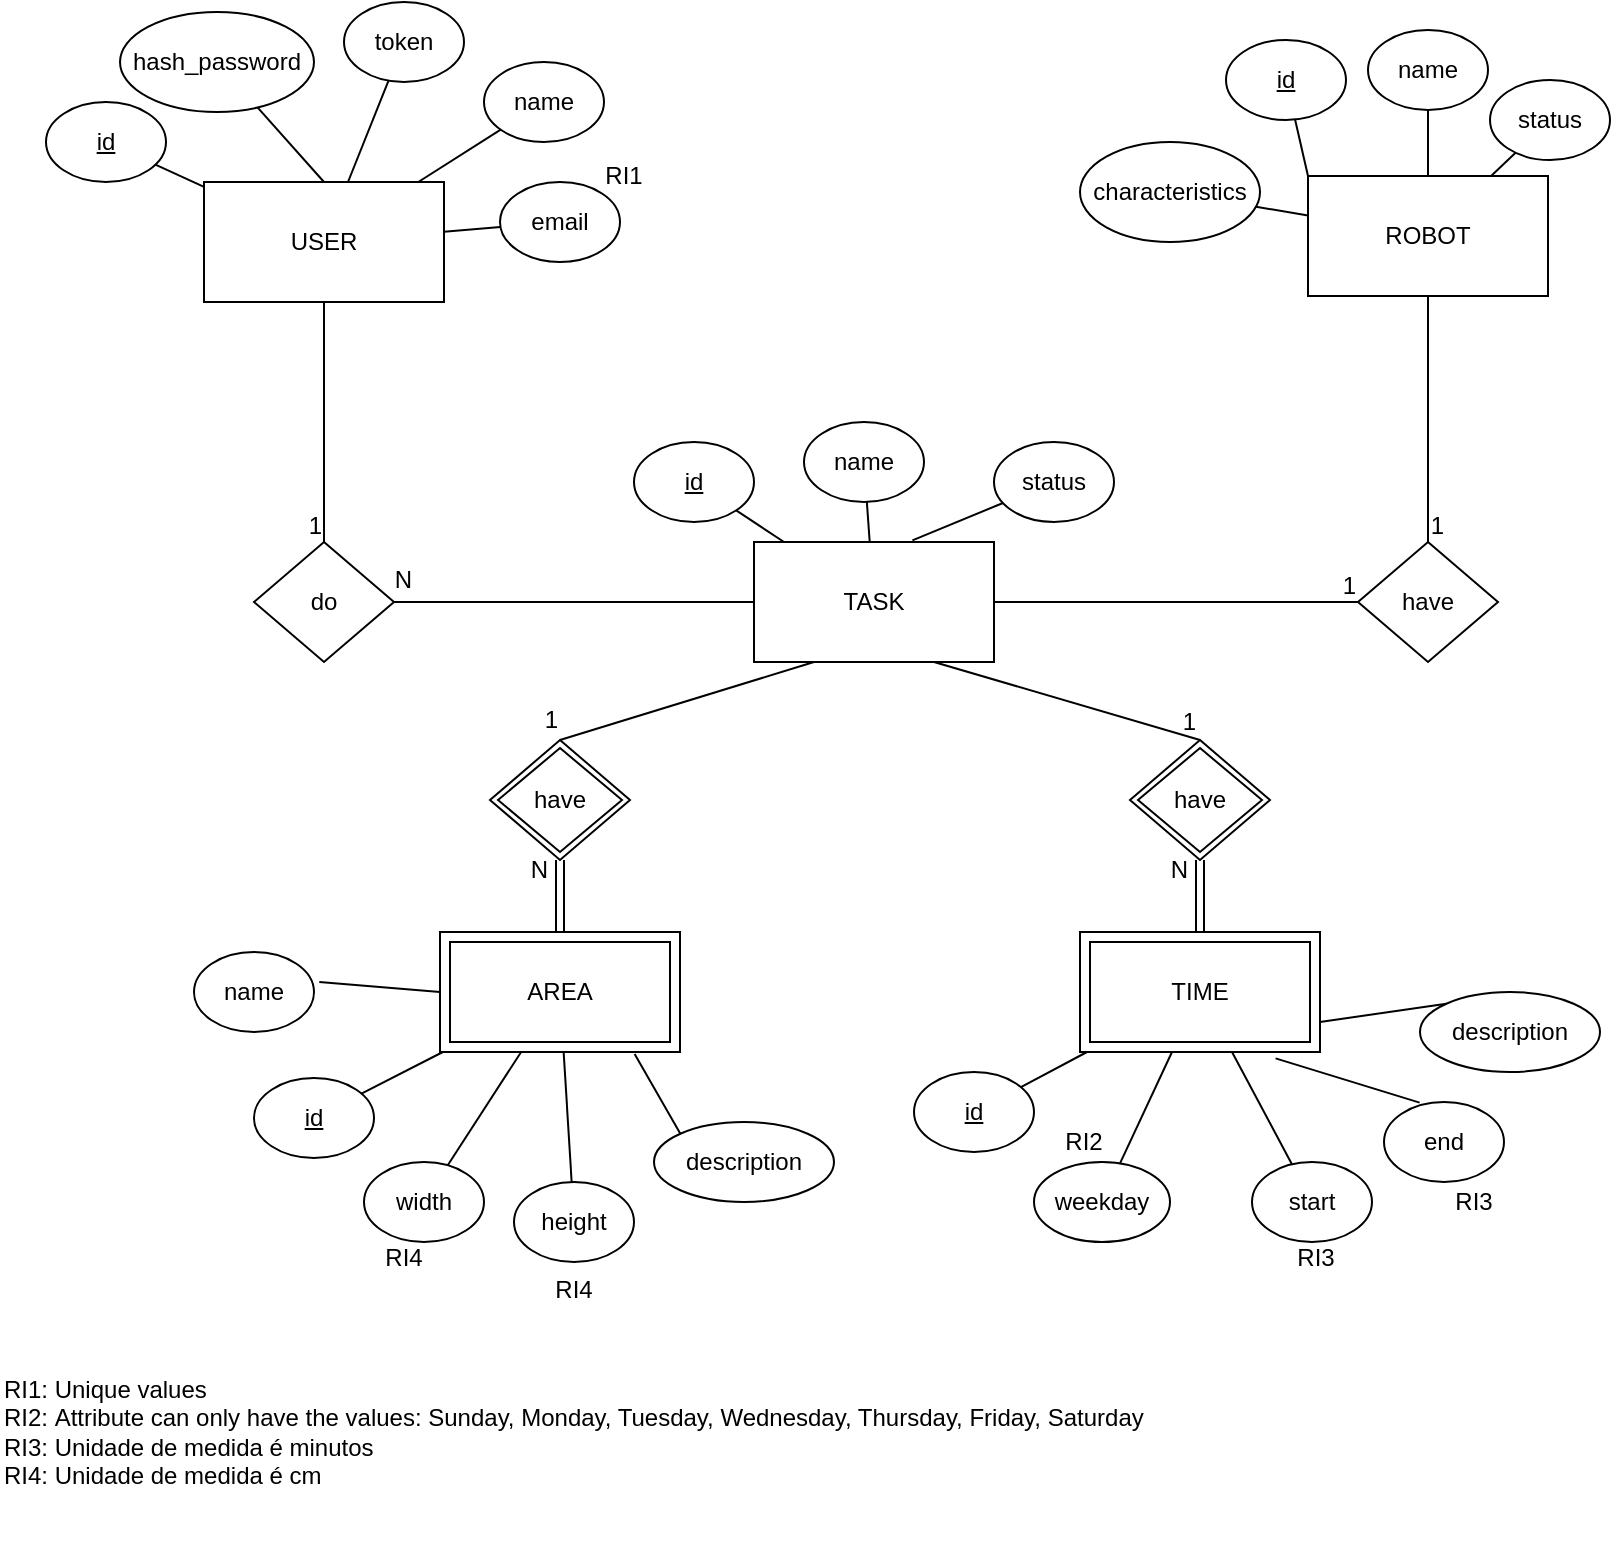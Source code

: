 <mxfile version="24.2.8" type="device">
  <diagram name="Página-1" id="2BSYoPFPJrTP-63dm5QG">
    <mxGraphModel dx="2260" dy="632" grid="1" gridSize="10" guides="1" tooltips="1" connect="1" arrows="1" fold="1" page="1" pageScale="1" pageWidth="827" pageHeight="1169" math="0" shadow="0">
      <root>
        <mxCell id="0" />
        <mxCell id="1" parent="0" />
        <mxCell id="5zzB0aehagijzPyTn11R-60" value="USER" style="rounded=0;whiteSpace=wrap;html=1;" parent="1" vertex="1">
          <mxGeometry x="62" y="160" width="120" height="60" as="geometry" />
        </mxCell>
        <mxCell id="5zzB0aehagijzPyTn11R-61" value="ROBOT" style="rounded=0;whiteSpace=wrap;html=1;" parent="1" vertex="1">
          <mxGeometry x="614" y="157" width="120" height="60" as="geometry" />
        </mxCell>
        <mxCell id="5zzB0aehagijzPyTn11R-62" value="" style="endArrow=none;html=1;rounded=0;" parent="1" source="5zzB0aehagijzPyTn11R-63" target="5zzB0aehagijzPyTn11R-60" edge="1">
          <mxGeometry width="50" height="50" relative="1" as="geometry">
            <mxPoint x="192" y="220" as="sourcePoint" />
            <mxPoint x="242" y="170" as="targetPoint" />
          </mxGeometry>
        </mxCell>
        <mxCell id="5zzB0aehagijzPyTn11R-63" value="name" style="ellipse;whiteSpace=wrap;html=1;" parent="1" vertex="1">
          <mxGeometry x="202" y="100" width="60" height="40" as="geometry" />
        </mxCell>
        <mxCell id="5zzB0aehagijzPyTn11R-64" value="token" style="ellipse;whiteSpace=wrap;html=1;" parent="1" vertex="1">
          <mxGeometry x="132" y="70" width="60" height="40" as="geometry" />
        </mxCell>
        <mxCell id="5zzB0aehagijzPyTn11R-65" value="&lt;u&gt;id&lt;/u&gt;" style="ellipse;whiteSpace=wrap;html=1;" parent="1" vertex="1">
          <mxGeometry x="-17" y="120" width="60" height="40" as="geometry" />
        </mxCell>
        <mxCell id="5zzB0aehagijzPyTn11R-66" value="hash_password" style="ellipse;whiteSpace=wrap;html=1;" parent="1" vertex="1">
          <mxGeometry x="20" y="75" width="97" height="50" as="geometry" />
        </mxCell>
        <mxCell id="5zzB0aehagijzPyTn11R-67" value="email" style="ellipse;whiteSpace=wrap;html=1;" parent="1" vertex="1">
          <mxGeometry x="210" y="160" width="60" height="40" as="geometry" />
        </mxCell>
        <mxCell id="5zzB0aehagijzPyTn11R-68" value="" style="endArrow=none;html=1;rounded=0;" parent="1" source="5zzB0aehagijzPyTn11R-60" target="5zzB0aehagijzPyTn11R-67" edge="1">
          <mxGeometry width="50" height="50" relative="1" as="geometry">
            <mxPoint x="372" y="290" as="sourcePoint" />
            <mxPoint x="422" y="240" as="targetPoint" />
          </mxGeometry>
        </mxCell>
        <mxCell id="5zzB0aehagijzPyTn11R-69" value="" style="endArrow=none;html=1;rounded=0;" parent="1" source="5zzB0aehagijzPyTn11R-60" target="5zzB0aehagijzPyTn11R-65" edge="1">
          <mxGeometry width="50" height="50" relative="1" as="geometry">
            <mxPoint x="372" y="290" as="sourcePoint" />
            <mxPoint x="422" y="240" as="targetPoint" />
          </mxGeometry>
        </mxCell>
        <mxCell id="5zzB0aehagijzPyTn11R-70" value="" style="endArrow=none;html=1;rounded=0;exitX=0.5;exitY=0;exitDx=0;exitDy=0;" parent="1" source="5zzB0aehagijzPyTn11R-60" target="5zzB0aehagijzPyTn11R-66" edge="1">
          <mxGeometry width="50" height="50" relative="1" as="geometry">
            <mxPoint x="372" y="290" as="sourcePoint" />
            <mxPoint x="422" y="240" as="targetPoint" />
          </mxGeometry>
        </mxCell>
        <mxCell id="5zzB0aehagijzPyTn11R-71" value="" style="endArrow=none;html=1;rounded=0;" parent="1" source="5zzB0aehagijzPyTn11R-64" target="5zzB0aehagijzPyTn11R-60" edge="1">
          <mxGeometry width="50" height="50" relative="1" as="geometry">
            <mxPoint x="592" y="410" as="sourcePoint" />
            <mxPoint x="642" y="360" as="targetPoint" />
          </mxGeometry>
        </mxCell>
        <mxCell id="5zzB0aehagijzPyTn11R-72" value="name" style="ellipse;whiteSpace=wrap;html=1;" parent="1" vertex="1">
          <mxGeometry x="644" y="84" width="60" height="40" as="geometry" />
        </mxCell>
        <mxCell id="5zzB0aehagijzPyTn11R-73" value="&lt;u&gt;id&lt;/u&gt;" style="ellipse;whiteSpace=wrap;html=1;" parent="1" vertex="1">
          <mxGeometry x="573" y="89" width="60" height="40" as="geometry" />
        </mxCell>
        <mxCell id="5zzB0aehagijzPyTn11R-74" value="" style="endArrow=none;html=1;rounded=0;exitX=0;exitY=0;exitDx=0;exitDy=0;" parent="1" source="5zzB0aehagijzPyTn11R-61" target="5zzB0aehagijzPyTn11R-73" edge="1">
          <mxGeometry width="50" height="50" relative="1" as="geometry">
            <mxPoint x="123" y="137" as="sourcePoint" />
            <mxPoint x="83" y="129" as="targetPoint" />
          </mxGeometry>
        </mxCell>
        <mxCell id="5zzB0aehagijzPyTn11R-78" value="" style="endArrow=none;html=1;rounded=0;" parent="1" source="5zzB0aehagijzPyTn11R-61" target="5zzB0aehagijzPyTn11R-72" edge="1">
          <mxGeometry width="50" height="50" relative="1" as="geometry">
            <mxPoint x="353" y="239" as="sourcePoint" />
            <mxPoint x="403" y="189" as="targetPoint" />
          </mxGeometry>
        </mxCell>
        <mxCell id="5zzB0aehagijzPyTn11R-79" value="AREA" style="shape=ext;margin=3;double=1;whiteSpace=wrap;html=1;align=center;" parent="1" vertex="1">
          <mxGeometry x="180" y="535" width="120" height="60" as="geometry" />
        </mxCell>
        <mxCell id="5zzB0aehagijzPyTn11R-80" value="&lt;u&gt;id&lt;/u&gt;" style="ellipse;whiteSpace=wrap;html=1;" parent="1" vertex="1">
          <mxGeometry x="87" y="608" width="60" height="40" as="geometry" />
        </mxCell>
        <mxCell id="5zzB0aehagijzPyTn11R-81" value="" style="endArrow=none;html=1;rounded=0;" parent="1" source="5zzB0aehagijzPyTn11R-80" target="5zzB0aehagijzPyTn11R-79" edge="1">
          <mxGeometry width="50" height="50" relative="1" as="geometry">
            <mxPoint x="387" y="630" as="sourcePoint" />
            <mxPoint x="437" y="580" as="targetPoint" />
          </mxGeometry>
        </mxCell>
        <mxCell id="5zzB0aehagijzPyTn11R-82" value="width" style="ellipse;whiteSpace=wrap;html=1;" parent="1" vertex="1">
          <mxGeometry x="142" y="650" width="60" height="40" as="geometry" />
        </mxCell>
        <mxCell id="5zzB0aehagijzPyTn11R-83" value="height" style="ellipse;whiteSpace=wrap;html=1;" parent="1" vertex="1">
          <mxGeometry x="217" y="660" width="60" height="40" as="geometry" />
        </mxCell>
        <mxCell id="5zzB0aehagijzPyTn11R-84" value="" style="endArrow=none;html=1;rounded=0;" parent="1" source="5zzB0aehagijzPyTn11R-82" target="5zzB0aehagijzPyTn11R-79" edge="1">
          <mxGeometry width="50" height="50" relative="1" as="geometry">
            <mxPoint x="387" y="630" as="sourcePoint" />
            <mxPoint x="437" y="580" as="targetPoint" />
          </mxGeometry>
        </mxCell>
        <mxCell id="5zzB0aehagijzPyTn11R-85" value="" style="endArrow=none;html=1;rounded=0;" parent="1" source="5zzB0aehagijzPyTn11R-83" target="5zzB0aehagijzPyTn11R-79" edge="1">
          <mxGeometry width="50" height="50" relative="1" as="geometry">
            <mxPoint x="387" y="630" as="sourcePoint" />
            <mxPoint x="437" y="580" as="targetPoint" />
          </mxGeometry>
        </mxCell>
        <mxCell id="5zzB0aehagijzPyTn11R-86" value="do" style="rhombus;whiteSpace=wrap;html=1;" parent="1" vertex="1">
          <mxGeometry x="87" y="340" width="70" height="60" as="geometry" />
        </mxCell>
        <mxCell id="5zzB0aehagijzPyTn11R-87" value="have" style="shape=rhombus;double=1;perimeter=rhombusPerimeter;whiteSpace=wrap;html=1;align=center;" parent="1" vertex="1">
          <mxGeometry x="205" y="439" width="70" height="60" as="geometry" />
        </mxCell>
        <mxCell id="5zzB0aehagijzPyTn11R-88" value="" style="shape=link;html=1;rounded=0;" parent="1" source="5zzB0aehagijzPyTn11R-79" target="5zzB0aehagijzPyTn11R-87" edge="1">
          <mxGeometry relative="1" as="geometry">
            <mxPoint x="327" y="560" as="sourcePoint" />
            <mxPoint x="527" y="650" as="targetPoint" />
          </mxGeometry>
        </mxCell>
        <mxCell id="5zzB0aehagijzPyTn11R-89" value="N" style="resizable=0;html=1;whiteSpace=wrap;align=right;verticalAlign=bottom;" parent="5zzB0aehagijzPyTn11R-88" connectable="0" vertex="1">
          <mxGeometry x="1" relative="1" as="geometry">
            <mxPoint x="-5" y="13" as="offset" />
          </mxGeometry>
        </mxCell>
        <mxCell id="5zzB0aehagijzPyTn11R-90" value="" style="endArrow=none;html=1;rounded=0;entryX=0.5;entryY=0;entryDx=0;entryDy=0;exitX=0.25;exitY=1;exitDx=0;exitDy=0;" parent="1" source="5zzB0aehagijzPyTn11R-96" target="5zzB0aehagijzPyTn11R-87" edge="1">
          <mxGeometry relative="1" as="geometry">
            <mxPoint x="352" y="600" as="sourcePoint" />
            <mxPoint x="512" y="600" as="targetPoint" />
          </mxGeometry>
        </mxCell>
        <mxCell id="5zzB0aehagijzPyTn11R-91" value="1" style="resizable=0;html=1;whiteSpace=wrap;align=right;verticalAlign=bottom;" parent="5zzB0aehagijzPyTn11R-90" connectable="0" vertex="1">
          <mxGeometry x="1" relative="1" as="geometry">
            <mxPoint x="1" y="-2" as="offset" />
          </mxGeometry>
        </mxCell>
        <mxCell id="5zzB0aehagijzPyTn11R-92" value="" style="endArrow=none;html=1;rounded=0;" parent="1" source="5zzB0aehagijzPyTn11R-96" target="5zzB0aehagijzPyTn11R-86" edge="1">
          <mxGeometry relative="1" as="geometry">
            <mxPoint x="482" y="590" as="sourcePoint" />
            <mxPoint x="512" y="600" as="targetPoint" />
          </mxGeometry>
        </mxCell>
        <mxCell id="5zzB0aehagijzPyTn11R-93" value="N" style="resizable=0;html=1;whiteSpace=wrap;align=right;verticalAlign=bottom;" parent="5zzB0aehagijzPyTn11R-92" connectable="0" vertex="1">
          <mxGeometry x="1" relative="1" as="geometry">
            <mxPoint x="10" y="-3" as="offset" />
          </mxGeometry>
        </mxCell>
        <mxCell id="5zzB0aehagijzPyTn11R-94" value="" style="endArrow=none;html=1;rounded=0;" parent="1" source="5zzB0aehagijzPyTn11R-60" target="5zzB0aehagijzPyTn11R-86" edge="1">
          <mxGeometry relative="1" as="geometry">
            <mxPoint x="382" y="210" as="sourcePoint" />
            <mxPoint x="542" y="210" as="targetPoint" />
          </mxGeometry>
        </mxCell>
        <mxCell id="5zzB0aehagijzPyTn11R-95" value="1" style="resizable=0;html=1;whiteSpace=wrap;align=right;verticalAlign=bottom;" parent="5zzB0aehagijzPyTn11R-94" connectable="0" vertex="1">
          <mxGeometry x="1" relative="1" as="geometry" />
        </mxCell>
        <mxCell id="5zzB0aehagijzPyTn11R-96" value="TASK" style="rounded=0;whiteSpace=wrap;html=1;" parent="1" vertex="1">
          <mxGeometry x="337" y="340" width="120" height="60" as="geometry" />
        </mxCell>
        <mxCell id="5zzB0aehagijzPyTn11R-97" value="&lt;u&gt;id&lt;/u&gt;" style="ellipse;whiteSpace=wrap;html=1;" parent="1" vertex="1">
          <mxGeometry x="277" y="290" width="60" height="40" as="geometry" />
        </mxCell>
        <mxCell id="5zzB0aehagijzPyTn11R-98" value="" style="endArrow=none;html=1;rounded=0;" parent="1" source="5zzB0aehagijzPyTn11R-97" target="5zzB0aehagijzPyTn11R-96" edge="1">
          <mxGeometry width="50" height="50" relative="1" as="geometry">
            <mxPoint x="588" y="826" as="sourcePoint" />
            <mxPoint x="610" y="789" as="targetPoint" />
          </mxGeometry>
        </mxCell>
        <mxCell id="5zzB0aehagijzPyTn11R-99" value="characteristics" style="ellipse;whiteSpace=wrap;html=1;" parent="1" vertex="1">
          <mxGeometry x="500" y="140" width="90" height="50" as="geometry" />
        </mxCell>
        <mxCell id="5zzB0aehagijzPyTn11R-100" value="status" style="ellipse;whiteSpace=wrap;html=1;" parent="1" vertex="1">
          <mxGeometry x="705" y="109" width="60" height="40" as="geometry" />
        </mxCell>
        <mxCell id="5zzB0aehagijzPyTn11R-101" value="" style="endArrow=none;html=1;rounded=0;" parent="1" source="5zzB0aehagijzPyTn11R-61" target="5zzB0aehagijzPyTn11R-100" edge="1">
          <mxGeometry width="50" height="50" relative="1" as="geometry">
            <mxPoint x="343" y="269" as="sourcePoint" />
            <mxPoint x="393" y="219" as="targetPoint" />
          </mxGeometry>
        </mxCell>
        <mxCell id="5zzB0aehagijzPyTn11R-102" value="" style="endArrow=none;html=1;rounded=0;" parent="1" source="5zzB0aehagijzPyTn11R-61" target="5zzB0aehagijzPyTn11R-99" edge="1">
          <mxGeometry width="50" height="50" relative="1" as="geometry">
            <mxPoint x="550" y="119" as="sourcePoint" />
            <mxPoint x="532" y="78" as="targetPoint" />
          </mxGeometry>
        </mxCell>
        <mxCell id="5zzB0aehagijzPyTn11R-104" value="name" style="ellipse;whiteSpace=wrap;html=1;" parent="1" vertex="1">
          <mxGeometry x="362" y="280" width="60" height="40" as="geometry" />
        </mxCell>
        <mxCell id="5zzB0aehagijzPyTn11R-105" value="" style="endArrow=none;html=1;rounded=0;" parent="1" source="5zzB0aehagijzPyTn11R-96" target="5zzB0aehagijzPyTn11R-104" edge="1">
          <mxGeometry width="50" height="50" relative="1" as="geometry">
            <mxPoint x="233.471" y="847.647" as="sourcePoint" />
            <mxPoint x="232" y="938" as="targetPoint" />
          </mxGeometry>
        </mxCell>
        <mxCell id="5zzB0aehagijzPyTn11R-108" value="have" style="rhombus;whiteSpace=wrap;html=1;" parent="1" vertex="1">
          <mxGeometry x="639" y="340" width="70" height="60" as="geometry" />
        </mxCell>
        <mxCell id="5zzB0aehagijzPyTn11R-109" value="" style="endArrow=none;html=1;rounded=0;exitX=0.5;exitY=1;exitDx=0;exitDy=0;entryX=0.5;entryY=0;entryDx=0;entryDy=0;" parent="1" source="5zzB0aehagijzPyTn11R-61" target="5zzB0aehagijzPyTn11R-108" edge="1">
          <mxGeometry relative="1" as="geometry">
            <mxPoint x="193" y="179" as="sourcePoint" />
            <mxPoint x="550" y="187" as="targetPoint" />
          </mxGeometry>
        </mxCell>
        <mxCell id="5zzB0aehagijzPyTn11R-110" value="1" style="resizable=0;html=1;whiteSpace=wrap;align=right;verticalAlign=bottom;" parent="5zzB0aehagijzPyTn11R-109" connectable="0" vertex="1">
          <mxGeometry x="1" relative="1" as="geometry">
            <mxPoint x="9" as="offset" />
          </mxGeometry>
        </mxCell>
        <mxCell id="5zzB0aehagijzPyTn11R-111" value="" style="endArrow=none;html=1;rounded=0;" parent="1" source="5zzB0aehagijzPyTn11R-96" target="5zzB0aehagijzPyTn11R-108" edge="1">
          <mxGeometry relative="1" as="geometry">
            <mxPoint x="552" y="563" as="sourcePoint" />
            <mxPoint x="407" y="620" as="targetPoint" />
          </mxGeometry>
        </mxCell>
        <mxCell id="5zzB0aehagijzPyTn11R-112" value="1" style="resizable=0;html=1;whiteSpace=wrap;align=right;verticalAlign=bottom;" parent="5zzB0aehagijzPyTn11R-111" connectable="0" vertex="1">
          <mxGeometry x="1" relative="1" as="geometry">
            <mxPoint as="offset" />
          </mxGeometry>
        </mxCell>
        <mxCell id="5zzB0aehagijzPyTn11R-113" value="RI2" style="text;html=1;align=center;verticalAlign=middle;whiteSpace=wrap;rounded=0;" parent="1" vertex="1">
          <mxGeometry x="487" y="632" width="30" height="16" as="geometry" />
        </mxCell>
        <mxCell id="5zzB0aehagijzPyTn11R-114" value="RI1" style="text;html=1;align=center;verticalAlign=middle;whiteSpace=wrap;rounded=0;" parent="1" vertex="1">
          <mxGeometry x="257" y="149" width="30" height="16" as="geometry" />
        </mxCell>
        <mxCell id="5zzB0aehagijzPyTn11R-125" value="status" style="ellipse;whiteSpace=wrap;html=1;" parent="1" vertex="1">
          <mxGeometry x="457" y="290" width="60" height="40" as="geometry" />
        </mxCell>
        <mxCell id="5zzB0aehagijzPyTn11R-126" value="" style="endArrow=none;html=1;rounded=0;exitX=0.66;exitY=-0.013;exitDx=0;exitDy=0;exitPerimeter=0;" parent="1" source="5zzB0aehagijzPyTn11R-96" target="5zzB0aehagijzPyTn11R-125" edge="1">
          <mxGeometry width="50" height="50" relative="1" as="geometry">
            <mxPoint x="500" y="330" as="sourcePoint" />
            <mxPoint x="337" y="928" as="targetPoint" />
          </mxGeometry>
        </mxCell>
        <mxCell id="5zzB0aehagijzPyTn11R-129" value="TIME" style="shape=ext;margin=3;double=1;whiteSpace=wrap;html=1;align=center;" parent="1" vertex="1">
          <mxGeometry x="500" y="535" width="120" height="60" as="geometry" />
        </mxCell>
        <mxCell id="5zzB0aehagijzPyTn11R-130" value="&lt;u&gt;id&lt;/u&gt;" style="ellipse;whiteSpace=wrap;html=1;" parent="1" vertex="1">
          <mxGeometry x="417" y="605" width="60" height="40" as="geometry" />
        </mxCell>
        <mxCell id="5zzB0aehagijzPyTn11R-131" value="" style="endArrow=none;html=1;rounded=0;" parent="1" source="5zzB0aehagijzPyTn11R-130" target="5zzB0aehagijzPyTn11R-129" edge="1">
          <mxGeometry width="50" height="50" relative="1" as="geometry">
            <mxPoint x="707" y="620" as="sourcePoint" />
            <mxPoint x="757" y="570" as="targetPoint" />
          </mxGeometry>
        </mxCell>
        <mxCell id="5zzB0aehagijzPyTn11R-132" value="weekday" style="ellipse;whiteSpace=wrap;html=1;" parent="1" vertex="1">
          <mxGeometry x="477" y="650" width="68" height="40" as="geometry" />
        </mxCell>
        <mxCell id="5zzB0aehagijzPyTn11R-133" value="start" style="ellipse;whiteSpace=wrap;html=1;" parent="1" vertex="1">
          <mxGeometry x="586" y="650" width="60" height="40" as="geometry" />
        </mxCell>
        <mxCell id="5zzB0aehagijzPyTn11R-134" value="" style="endArrow=none;html=1;rounded=0;" parent="1" source="5zzB0aehagijzPyTn11R-132" target="5zzB0aehagijzPyTn11R-129" edge="1">
          <mxGeometry width="50" height="50" relative="1" as="geometry">
            <mxPoint x="707" y="620" as="sourcePoint" />
            <mxPoint x="757" y="570" as="targetPoint" />
          </mxGeometry>
        </mxCell>
        <mxCell id="5zzB0aehagijzPyTn11R-135" value="" style="endArrow=none;html=1;rounded=0;" parent="1" source="5zzB0aehagijzPyTn11R-133" target="5zzB0aehagijzPyTn11R-129" edge="1">
          <mxGeometry width="50" height="50" relative="1" as="geometry">
            <mxPoint x="707" y="620" as="sourcePoint" />
            <mxPoint x="757" y="570" as="targetPoint" />
          </mxGeometry>
        </mxCell>
        <mxCell id="5zzB0aehagijzPyTn11R-136" value="have" style="shape=rhombus;double=1;perimeter=rhombusPerimeter;whiteSpace=wrap;html=1;align=center;" parent="1" vertex="1">
          <mxGeometry x="525" y="439" width="70" height="60" as="geometry" />
        </mxCell>
        <mxCell id="5zzB0aehagijzPyTn11R-137" value="" style="shape=link;html=1;rounded=0;" parent="1" source="5zzB0aehagijzPyTn11R-129" target="5zzB0aehagijzPyTn11R-136" edge="1">
          <mxGeometry relative="1" as="geometry">
            <mxPoint x="647" y="560" as="sourcePoint" />
            <mxPoint x="847" y="650" as="targetPoint" />
          </mxGeometry>
        </mxCell>
        <mxCell id="5zzB0aehagijzPyTn11R-138" value="N" style="resizable=0;html=1;whiteSpace=wrap;align=right;verticalAlign=bottom;" parent="5zzB0aehagijzPyTn11R-137" connectable="0" vertex="1">
          <mxGeometry x="1" relative="1" as="geometry">
            <mxPoint x="-5" y="13" as="offset" />
          </mxGeometry>
        </mxCell>
        <mxCell id="5zzB0aehagijzPyTn11R-141" value="end" style="ellipse;whiteSpace=wrap;html=1;" parent="1" vertex="1">
          <mxGeometry x="652" y="620" width="60" height="40" as="geometry" />
        </mxCell>
        <mxCell id="5zzB0aehagijzPyTn11R-142" value="" style="endArrow=none;html=1;rounded=0;entryX=0.815;entryY=1.053;entryDx=0;entryDy=0;entryPerimeter=0;exitX=0.297;exitY=0.008;exitDx=0;exitDy=0;exitPerimeter=0;" parent="1" source="5zzB0aehagijzPyTn11R-141" target="5zzB0aehagijzPyTn11R-129" edge="1">
          <mxGeometry width="50" height="50" relative="1" as="geometry">
            <mxPoint x="665" y="490" as="sourcePoint" />
            <mxPoint x="652" y="300" as="targetPoint" />
          </mxGeometry>
        </mxCell>
        <mxCell id="5zzB0aehagijzPyTn11R-143" value="" style="endArrow=none;html=1;rounded=0;exitX=0.75;exitY=1;exitDx=0;exitDy=0;entryX=0.5;entryY=0;entryDx=0;entryDy=0;" parent="1" source="5zzB0aehagijzPyTn11R-96" target="5zzB0aehagijzPyTn11R-136" edge="1">
          <mxGeometry relative="1" as="geometry">
            <mxPoint x="375" y="410" as="sourcePoint" />
            <mxPoint x="290" y="502" as="targetPoint" />
          </mxGeometry>
        </mxCell>
        <mxCell id="5zzB0aehagijzPyTn11R-144" value="1" style="resizable=0;html=1;whiteSpace=wrap;align=right;verticalAlign=bottom;" parent="5zzB0aehagijzPyTn11R-143" connectable="0" vertex="1">
          <mxGeometry x="1" relative="1" as="geometry" />
        </mxCell>
        <mxCell id="5zzB0aehagijzPyTn11R-146" value="RI1: Unique values&lt;div&gt;RI2:&amp;nbsp;Attribute can only have the values: Sunday, Monday, Tuesday, Wednesday, Thursday, Friday, Saturday&lt;/div&gt;&lt;div&gt;RI3: Unidade de medida é minutos&lt;/div&gt;&lt;div&gt;RI4: Unidade de medida é cm&lt;/div&gt;" style="text;html=1;align=left;verticalAlign=middle;whiteSpace=wrap;rounded=0;" parent="1" vertex="1">
          <mxGeometry x="-40" y="730" width="665" height="110" as="geometry" />
        </mxCell>
        <mxCell id="MZNQ6vQ8xTDz_rfwAYSn-3" value="name" style="ellipse;whiteSpace=wrap;html=1;" parent="1" vertex="1">
          <mxGeometry x="57" y="545" width="60" height="40" as="geometry" />
        </mxCell>
        <mxCell id="MZNQ6vQ8xTDz_rfwAYSn-4" value="" style="endArrow=none;html=1;rounded=0;entryX=0;entryY=0.5;entryDx=0;entryDy=0;exitX=1.044;exitY=0.375;exitDx=0;exitDy=0;exitPerimeter=0;" parent="1" source="MZNQ6vQ8xTDz_rfwAYSn-3" target="5zzB0aehagijzPyTn11R-79" edge="1">
          <mxGeometry width="50" height="50" relative="1" as="geometry">
            <mxPoint x="176" y="634" as="sourcePoint" />
            <mxPoint x="213" y="605" as="targetPoint" />
          </mxGeometry>
        </mxCell>
        <mxCell id="MZNQ6vQ8xTDz_rfwAYSn-5" value="description" style="ellipse;whiteSpace=wrap;html=1;" parent="1" vertex="1">
          <mxGeometry x="287" y="630" width="90" height="40" as="geometry" />
        </mxCell>
        <mxCell id="MZNQ6vQ8xTDz_rfwAYSn-6" value="" style="endArrow=none;html=1;rounded=0;entryX=0.811;entryY=1.017;entryDx=0;entryDy=0;exitX=0;exitY=0;exitDx=0;exitDy=0;entryPerimeter=0;" parent="1" source="MZNQ6vQ8xTDz_rfwAYSn-5" target="5zzB0aehagijzPyTn11R-79" edge="1">
          <mxGeometry width="50" height="50" relative="1" as="geometry">
            <mxPoint x="36" y="594" as="sourcePoint" />
            <mxPoint x="147.96" y="524.66" as="targetPoint" />
          </mxGeometry>
        </mxCell>
        <mxCell id="slumfVLRD_VqVPz27wMF-1" value="description" style="ellipse;whiteSpace=wrap;html=1;" parent="1" vertex="1">
          <mxGeometry x="670" y="565" width="90" height="40" as="geometry" />
        </mxCell>
        <mxCell id="slumfVLRD_VqVPz27wMF-2" value="" style="endArrow=none;html=1;rounded=0;entryX=1;entryY=0.75;entryDx=0;entryDy=0;exitX=0;exitY=0;exitDx=0;exitDy=0;" parent="1" source="slumfVLRD_VqVPz27wMF-1" target="5zzB0aehagijzPyTn11R-129" edge="1">
          <mxGeometry width="50" height="50" relative="1" as="geometry">
            <mxPoint x="46" y="604" as="sourcePoint" />
            <mxPoint x="287" y="606" as="targetPoint" />
          </mxGeometry>
        </mxCell>
        <mxCell id="slumfVLRD_VqVPz27wMF-3" value="RI3" style="text;html=1;align=center;verticalAlign=middle;whiteSpace=wrap;rounded=0;" parent="1" vertex="1">
          <mxGeometry x="603" y="690" width="30" height="16" as="geometry" />
        </mxCell>
        <mxCell id="slumfVLRD_VqVPz27wMF-4" value="RI3" style="text;html=1;align=center;verticalAlign=middle;whiteSpace=wrap;rounded=0;" parent="1" vertex="1">
          <mxGeometry x="682" y="662" width="30" height="16" as="geometry" />
        </mxCell>
        <mxCell id="slumfVLRD_VqVPz27wMF-5" value="RI4" style="text;html=1;align=center;verticalAlign=middle;whiteSpace=wrap;rounded=0;" parent="1" vertex="1">
          <mxGeometry x="232" y="706" width="30" height="16" as="geometry" />
        </mxCell>
        <mxCell id="slumfVLRD_VqVPz27wMF-6" value="RI4" style="text;html=1;align=center;verticalAlign=middle;whiteSpace=wrap;rounded=0;" parent="1" vertex="1">
          <mxGeometry x="147" y="690" width="30" height="16" as="geometry" />
        </mxCell>
      </root>
    </mxGraphModel>
  </diagram>
</mxfile>
